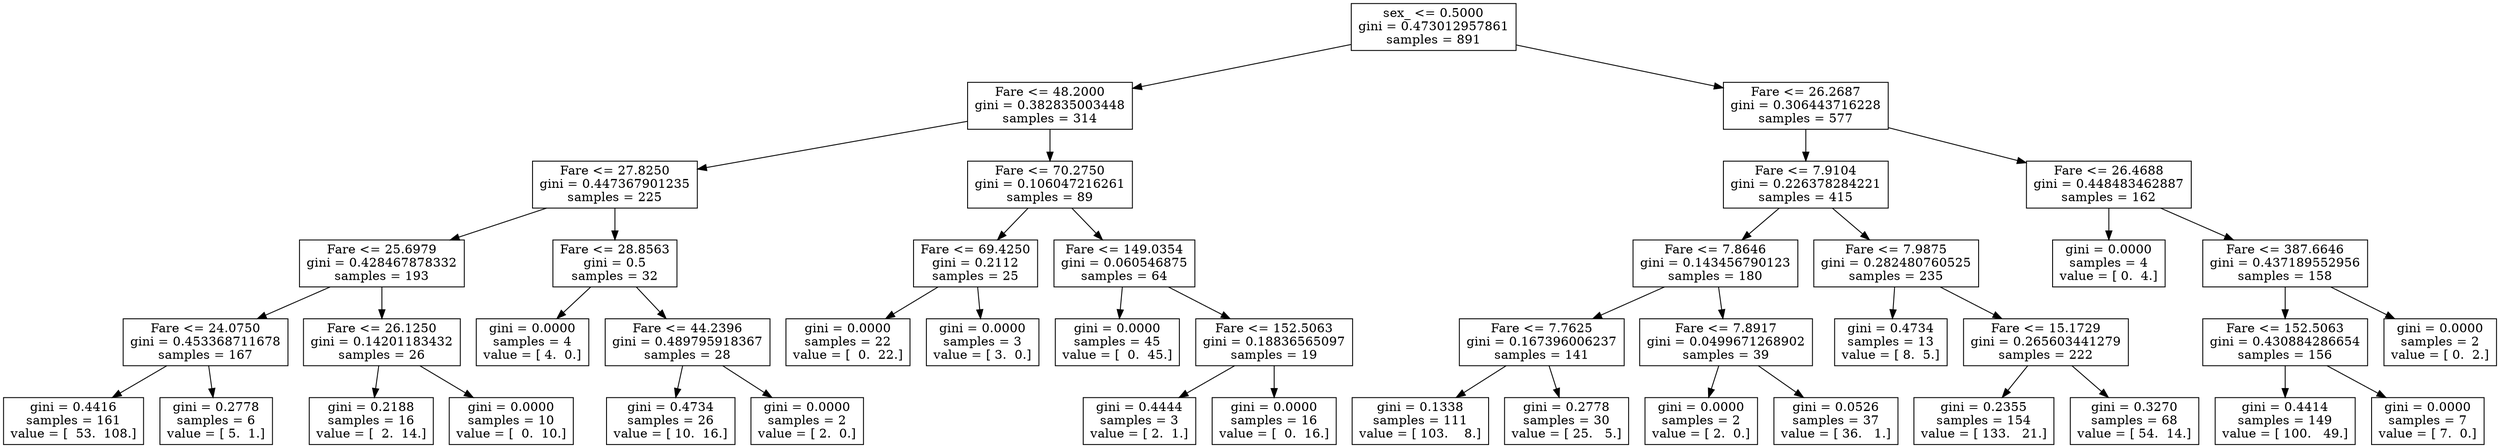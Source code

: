 digraph Tree {
0 [label="sex_ <= 0.5000\ngini = 0.473012957861\nsamples = 891", shape="box"] ;
1 [label="Fare <= 48.2000\ngini = 0.382835003448\nsamples = 314", shape="box"] ;
0 -> 1 ;
2 [label="Fare <= 27.8250\ngini = 0.447367901235\nsamples = 225", shape="box"] ;
1 -> 2 ;
3 [label="Fare <= 25.6979\ngini = 0.428467878332\nsamples = 193", shape="box"] ;
2 -> 3 ;
4 [label="Fare <= 24.0750\ngini = 0.453368711678\nsamples = 167", shape="box"] ;
3 -> 4 ;
5 [label="gini = 0.4416\nsamples = 161\nvalue = [  53.  108.]", shape="box"] ;
4 -> 5 ;
6 [label="gini = 0.2778\nsamples = 6\nvalue = [ 5.  1.]", shape="box"] ;
4 -> 6 ;
7 [label="Fare <= 26.1250\ngini = 0.14201183432\nsamples = 26", shape="box"] ;
3 -> 7 ;
8 [label="gini = 0.2188\nsamples = 16\nvalue = [  2.  14.]", shape="box"] ;
7 -> 8 ;
9 [label="gini = 0.0000\nsamples = 10\nvalue = [  0.  10.]", shape="box"] ;
7 -> 9 ;
10 [label="Fare <= 28.8563\ngini = 0.5\nsamples = 32", shape="box"] ;
2 -> 10 ;
11 [label="gini = 0.0000\nsamples = 4\nvalue = [ 4.  0.]", shape="box"] ;
10 -> 11 ;
12 [label="Fare <= 44.2396\ngini = 0.489795918367\nsamples = 28", shape="box"] ;
10 -> 12 ;
13 [label="gini = 0.4734\nsamples = 26\nvalue = [ 10.  16.]", shape="box"] ;
12 -> 13 ;
14 [label="gini = 0.0000\nsamples = 2\nvalue = [ 2.  0.]", shape="box"] ;
12 -> 14 ;
15 [label="Fare <= 70.2750\ngini = 0.106047216261\nsamples = 89", shape="box"] ;
1 -> 15 ;
16 [label="Fare <= 69.4250\ngini = 0.2112\nsamples = 25", shape="box"] ;
15 -> 16 ;
17 [label="gini = 0.0000\nsamples = 22\nvalue = [  0.  22.]", shape="box"] ;
16 -> 17 ;
18 [label="gini = 0.0000\nsamples = 3\nvalue = [ 3.  0.]", shape="box"] ;
16 -> 18 ;
19 [label="Fare <= 149.0354\ngini = 0.060546875\nsamples = 64", shape="box"] ;
15 -> 19 ;
20 [label="gini = 0.0000\nsamples = 45\nvalue = [  0.  45.]", shape="box"] ;
19 -> 20 ;
21 [label="Fare <= 152.5063\ngini = 0.18836565097\nsamples = 19", shape="box"] ;
19 -> 21 ;
22 [label="gini = 0.4444\nsamples = 3\nvalue = [ 2.  1.]", shape="box"] ;
21 -> 22 ;
23 [label="gini = 0.0000\nsamples = 16\nvalue = [  0.  16.]", shape="box"] ;
21 -> 23 ;
24 [label="Fare <= 26.2687\ngini = 0.306443716228\nsamples = 577", shape="box"] ;
0 -> 24 ;
25 [label="Fare <= 7.9104\ngini = 0.226378284221\nsamples = 415", shape="box"] ;
24 -> 25 ;
26 [label="Fare <= 7.8646\ngini = 0.143456790123\nsamples = 180", shape="box"] ;
25 -> 26 ;
27 [label="Fare <= 7.7625\ngini = 0.167396006237\nsamples = 141", shape="box"] ;
26 -> 27 ;
28 [label="gini = 0.1338\nsamples = 111\nvalue = [ 103.    8.]", shape="box"] ;
27 -> 28 ;
29 [label="gini = 0.2778\nsamples = 30\nvalue = [ 25.   5.]", shape="box"] ;
27 -> 29 ;
30 [label="Fare <= 7.8917\ngini = 0.0499671268902\nsamples = 39", shape="box"] ;
26 -> 30 ;
31 [label="gini = 0.0000\nsamples = 2\nvalue = [ 2.  0.]", shape="box"] ;
30 -> 31 ;
32 [label="gini = 0.0526\nsamples = 37\nvalue = [ 36.   1.]", shape="box"] ;
30 -> 32 ;
33 [label="Fare <= 7.9875\ngini = 0.282480760525\nsamples = 235", shape="box"] ;
25 -> 33 ;
34 [label="gini = 0.4734\nsamples = 13\nvalue = [ 8.  5.]", shape="box"] ;
33 -> 34 ;
35 [label="Fare <= 15.1729\ngini = 0.265603441279\nsamples = 222", shape="box"] ;
33 -> 35 ;
36 [label="gini = 0.2355\nsamples = 154\nvalue = [ 133.   21.]", shape="box"] ;
35 -> 36 ;
37 [label="gini = 0.3270\nsamples = 68\nvalue = [ 54.  14.]", shape="box"] ;
35 -> 37 ;
38 [label="Fare <= 26.4688\ngini = 0.448483462887\nsamples = 162", shape="box"] ;
24 -> 38 ;
39 [label="gini = 0.0000\nsamples = 4\nvalue = [ 0.  4.]", shape="box"] ;
38 -> 39 ;
40 [label="Fare <= 387.6646\ngini = 0.437189552956\nsamples = 158", shape="box"] ;
38 -> 40 ;
41 [label="Fare <= 152.5063\ngini = 0.430884286654\nsamples = 156", shape="box"] ;
40 -> 41 ;
42 [label="gini = 0.4414\nsamples = 149\nvalue = [ 100.   49.]", shape="box"] ;
41 -> 42 ;
43 [label="gini = 0.0000\nsamples = 7\nvalue = [ 7.  0.]", shape="box"] ;
41 -> 43 ;
44 [label="gini = 0.0000\nsamples = 2\nvalue = [ 0.  2.]", shape="box"] ;
40 -> 44 ;
}
